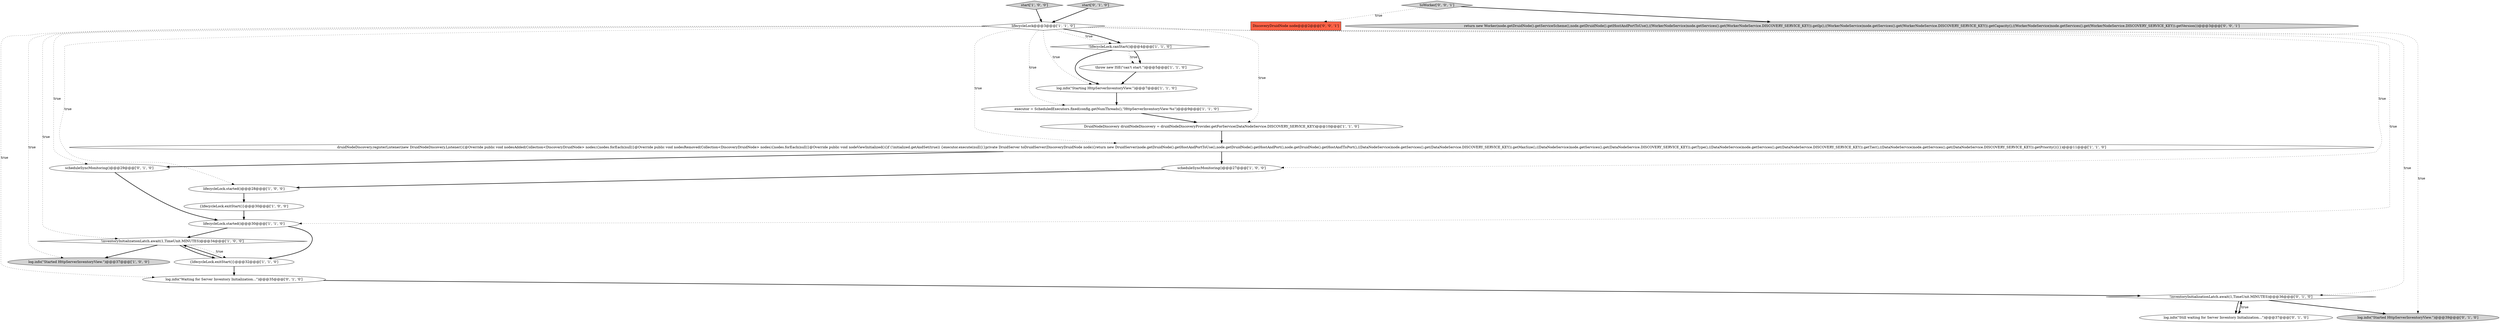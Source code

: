 digraph {
13 [style = filled, label = "executor = ScheduledExecutors.fixed(config.getNumThreads(),\"HttpServerInventoryView-%s\")@@@9@@@['1', '1', '0']", fillcolor = white, shape = ellipse image = "AAA0AAABBB1BBB"];
21 [style = filled, label = "DiscoveryDruidNode node@@@2@@@['0', '0', '1']", fillcolor = tomato, shape = box image = "AAA0AAABBB3BBB"];
3 [style = filled, label = "lifecycleLock.started()@@@30@@@['1', '1', '0']", fillcolor = white, shape = ellipse image = "AAA0AAABBB1BBB"];
9 [style = filled, label = "log.info(\"Started HttpServerInventoryView.\")@@@37@@@['1', '0', '0']", fillcolor = lightgray, shape = ellipse image = "AAA0AAABBB1BBB"];
23 [style = filled, label = "toWorker['0', '0', '1']", fillcolor = lightgray, shape = diamond image = "AAA0AAABBB3BBB"];
6 [style = filled, label = "scheduleSyncMonitoring()@@@27@@@['1', '0', '0']", fillcolor = white, shape = ellipse image = "AAA0AAABBB1BBB"];
14 [style = filled, label = "lifecycleLock@@@3@@@['1', '1', '0']", fillcolor = white, shape = diamond image = "AAA0AAABBB1BBB"];
0 [style = filled, label = "!inventoryInitializationLatch.await(1,TimeUnit.MINUTES)@@@34@@@['1', '0', '0']", fillcolor = white, shape = diamond image = "AAA0AAABBB1BBB"];
12 [style = filled, label = "{lifecycleLock.exitStart()}@@@30@@@['1', '0', '0']", fillcolor = white, shape = ellipse image = "AAA0AAABBB1BBB"];
2 [style = filled, label = "druidNodeDiscovery.registerListener(new DruidNodeDiscovery.Listener(){@Override public void nodesAdded(Collection<DiscoveryDruidNode> nodes){nodes.forEach(null)}@Override public void nodesRemoved(Collection<DiscoveryDruidNode> nodes){nodes.forEach(null)}@Override public void nodeViewInitialized(){if (!initialized.getAndSet(true)) {executor.execute(null)}}private DruidServer toDruidServer(DiscoveryDruidNode node){return new DruidServer(node.getDruidNode().getHostAndPortToUse(),node.getDruidNode().getHostAndPort(),node.getDruidNode().getHostAndTlsPort(),((DataNodeService)node.getServices().get(DataNodeService.DISCOVERY_SERVICE_KEY)).getMaxSize(),((DataNodeService)node.getServices().get(DataNodeService.DISCOVERY_SERVICE_KEY)).getType(),((DataNodeService)node.getServices().get(DataNodeService.DISCOVERY_SERVICE_KEY)).getTier(),((DataNodeService)node.getServices().get(DataNodeService.DISCOVERY_SERVICE_KEY)).getPriority())}})@@@11@@@['1', '1', '0']", fillcolor = white, shape = ellipse image = "AAA0AAABBB1BBB"];
17 [style = filled, label = "!inventoryInitializationLatch.await(1,TimeUnit.MINUTES)@@@36@@@['0', '1', '0']", fillcolor = white, shape = diamond image = "AAA0AAABBB2BBB"];
1 [style = filled, label = "!lifecycleLock.canStart()@@@4@@@['1', '1', '0']", fillcolor = white, shape = diamond image = "AAA0AAABBB1BBB"];
5 [style = filled, label = "throw new ISE(\"can't start.\")@@@5@@@['1', '1', '0']", fillcolor = white, shape = ellipse image = "AAA0AAABBB1BBB"];
11 [style = filled, label = "start['1', '0', '0']", fillcolor = lightgray, shape = diamond image = "AAA0AAABBB1BBB"];
19 [style = filled, label = "start['0', '1', '0']", fillcolor = lightgray, shape = diamond image = "AAA0AAABBB2BBB"];
10 [style = filled, label = "log.info(\"Starting HttpServerInventoryView.\")@@@7@@@['1', '1', '0']", fillcolor = white, shape = ellipse image = "AAA0AAABBB1BBB"];
15 [style = filled, label = "log.info(\"Started HttpServerInventoryView.\")@@@39@@@['0', '1', '0']", fillcolor = lightgray, shape = ellipse image = "AAA0AAABBB2BBB"];
8 [style = filled, label = "{lifecycleLock.exitStart()}@@@32@@@['1', '1', '0']", fillcolor = white, shape = ellipse image = "AAA0AAABBB1BBB"];
22 [style = filled, label = "return new Worker(node.getDruidNode().getServiceScheme(),node.getDruidNode().getHostAndPortToUse(),((WorkerNodeService)node.getServices().get(WorkerNodeService.DISCOVERY_SERVICE_KEY)).getIp(),((WorkerNodeService)node.getServices().get(WorkerNodeService.DISCOVERY_SERVICE_KEY)).getCapacity(),((WorkerNodeService)node.getServices().get(WorkerNodeService.DISCOVERY_SERVICE_KEY)).getVersion())@@@3@@@['0', '0', '1']", fillcolor = lightgray, shape = ellipse image = "AAA0AAABBB3BBB"];
4 [style = filled, label = "DruidNodeDiscovery druidNodeDiscovery = druidNodeDiscoveryProvider.getForService(DataNodeService.DISCOVERY_SERVICE_KEY)@@@10@@@['1', '1', '0']", fillcolor = white, shape = ellipse image = "AAA0AAABBB1BBB"];
16 [style = filled, label = "scheduleSyncMonitoring()@@@29@@@['0', '1', '0']", fillcolor = white, shape = ellipse image = "AAA0AAABBB2BBB"];
20 [style = filled, label = "log.info(\"Waiting for Server Inventory Initialization...\")@@@35@@@['0', '1', '0']", fillcolor = white, shape = ellipse image = "AAA0AAABBB2BBB"];
7 [style = filled, label = "lifecycleLock.started()@@@28@@@['1', '0', '0']", fillcolor = white, shape = ellipse image = "AAA0AAABBB1BBB"];
18 [style = filled, label = "log.info(\"Still waiting for Server Inventory Initialization...\")@@@37@@@['0', '1', '0']", fillcolor = white, shape = ellipse image = "AAA0AAABBB2BBB"];
17->18 [style = dotted, label="true"];
23->22 [style = bold, label=""];
14->4 [style = dotted, label="true"];
14->0 [style = dotted, label="true"];
1->10 [style = bold, label=""];
13->4 [style = bold, label=""];
14->3 [style = dotted, label="true"];
8->0 [style = bold, label=""];
0->8 [style = dotted, label="true"];
14->1 [style = dotted, label="true"];
17->18 [style = bold, label=""];
0->9 [style = bold, label=""];
14->16 [style = dotted, label="true"];
0->8 [style = bold, label=""];
14->7 [style = dotted, label="true"];
5->10 [style = bold, label=""];
11->14 [style = bold, label=""];
4->2 [style = bold, label=""];
14->6 [style = dotted, label="true"];
14->1 [style = bold, label=""];
14->13 [style = dotted, label="true"];
14->15 [style = dotted, label="true"];
7->12 [style = bold, label=""];
10->13 [style = bold, label=""];
23->21 [style = dotted, label="true"];
1->5 [style = dotted, label="true"];
17->15 [style = bold, label=""];
12->3 [style = bold, label=""];
16->3 [style = bold, label=""];
3->0 [style = bold, label=""];
3->8 [style = bold, label=""];
1->5 [style = bold, label=""];
14->10 [style = dotted, label="true"];
14->2 [style = dotted, label="true"];
14->20 [style = dotted, label="true"];
2->6 [style = bold, label=""];
20->17 [style = bold, label=""];
2->16 [style = bold, label=""];
18->17 [style = bold, label=""];
19->14 [style = bold, label=""];
6->7 [style = bold, label=""];
8->20 [style = bold, label=""];
14->17 [style = dotted, label="true"];
14->9 [style = dotted, label="true"];
}
